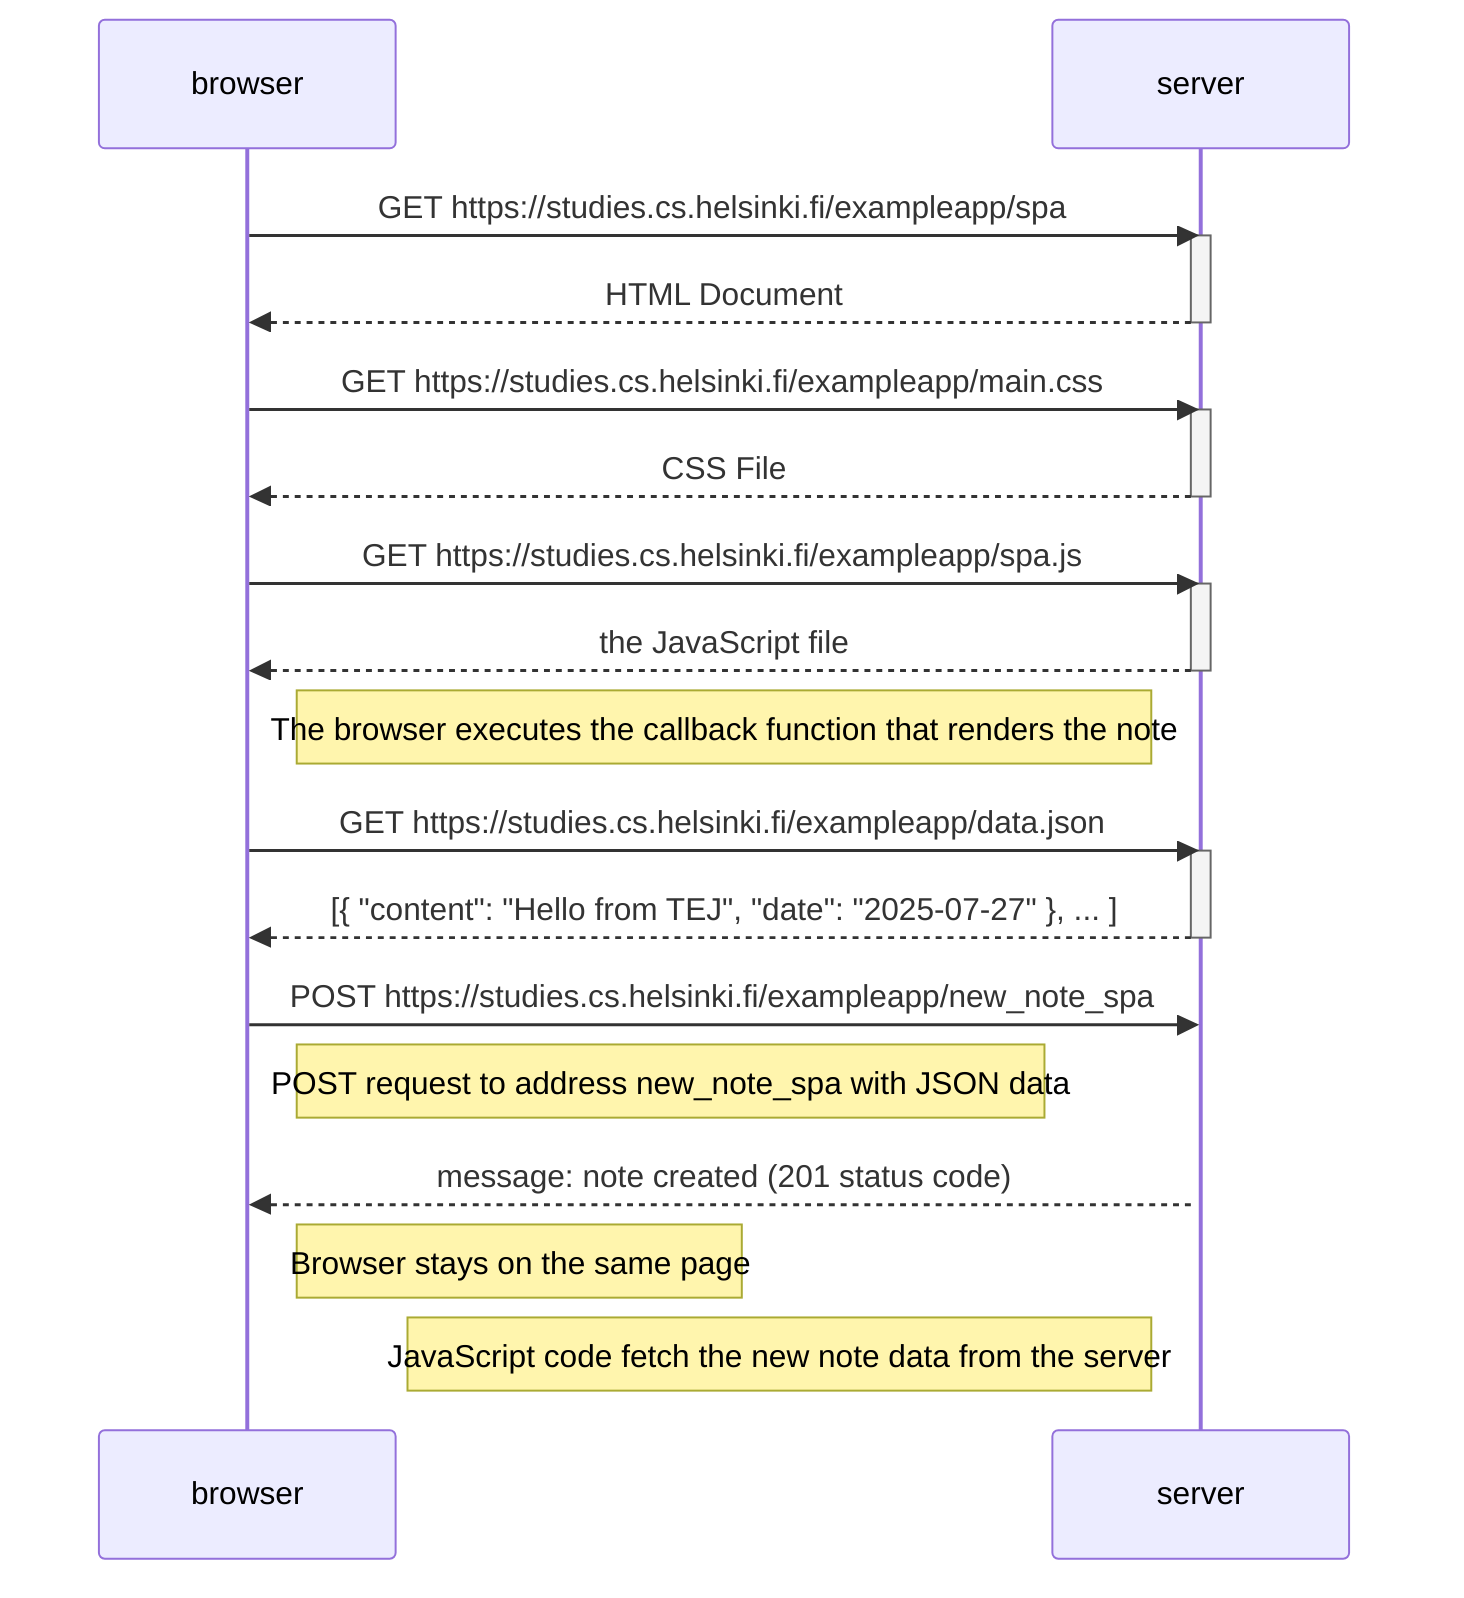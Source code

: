 sequenceDiagram
    participant browser
    participant server

    browser->>server: GET https://studies.cs.helsinki.fi/exampleapp/spa
    activate server
    server-->>browser: HTML Document
    deactivate server

    browser->>server: GET https://studies.cs.helsinki.fi/exampleapp/main.css
    activate server
    server-->>browser: CSS File
    deactivate server

    browser->> server: GET https://studies.cs.helsinki.fi/exampleapp/spa.js
    activate server
    server-->>browser: the JavaScript file
    deactivate server

    Note right of browser: The browser executes the callback function that renders the note

    browser->> server: GET https://studies.cs.helsinki.fi/exampleapp/data.json
    activate server
    server-->>browser: [{ "content": "Hello from TEJ", "date": "2025-07-27" }, ... ]
    deactivate server


    browser->> server: POST https://studies.cs.helsinki.fi/exampleapp/new_note_spa

    Note right of browser: POST request to address new_note_spa with JSON data
    
    activate server
    server-->> browser: message: note created (201 status code)

    Note right of browser: Browser stays on the same page 
    Note left of server: JavaScript code fetch the new note data from the server